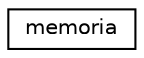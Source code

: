 digraph "Graphical Class Hierarchy"
{
  edge [fontname="Helvetica",fontsize="10",labelfontname="Helvetica",labelfontsize="10"];
  node [fontname="Helvetica",fontsize="10",shape=record];
  rankdir="LR";
  Node1 [label="memoria",height=0.2,width=0.4,color="black", fillcolor="white", style="filled",URL="$classmemoria.html",tooltip="Clase Memoria. "];
}
